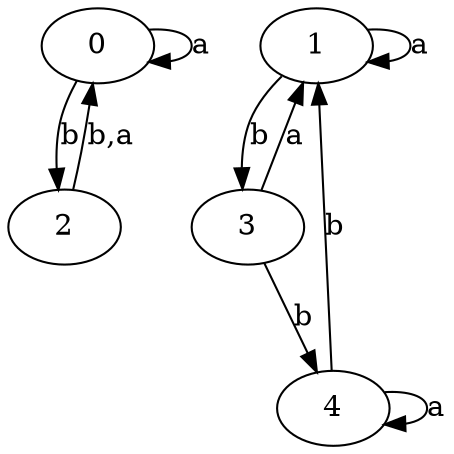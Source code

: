 digraph {
 ranksep=0.5;
 d2tdocpreamble = "\usetikzlibrary{automata}";
 d2tfigpreamble = "\tikzstyle{every state}= [ draw=blue!50,very thick,fill=blue!20]  \tikzstyle{auto}= [fill=white]";
 node [style="state"];
 edge [lblstyle="auto",topath="bend right", len=4  ]
  "0" [label="0",];
  "1" [label="1",];
  "2" [label="2",];
  "3" [label="3",style = "state, initial"];
  "4" [label="4",style = "state, accepting"];
  "0" -> "0" [label="a",topath="loop above"];
  "0" -> "2" [label="b"];
  "1" -> "1" [label="a",topath="loop above"];
  "1" -> "3" [label="b"];
  "2" -> "0" [label="b,a"];
  "3" -> "1" [label="a"];
  "3" -> "4" [label="b"];
  "4" -> "1" [label="b"];
  "4" -> "4" [label="a",topath="loop above"];
}